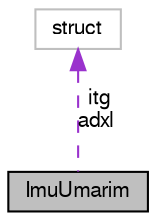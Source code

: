 digraph "ImuUmarim"
{
  edge [fontname="FreeSans",fontsize="10",labelfontname="FreeSans",labelfontsize="10"];
  node [fontname="FreeSans",fontsize="10",shape=record];
  Node1 [label="ImuUmarim",height=0.2,width=0.4,color="black", fillcolor="grey75", style="filled", fontcolor="black"];
  Node2 -> Node1 [dir="back",color="darkorchid3",fontsize="10",style="dashed",label=" itg\nadxl" ,fontname="FreeSans"];
  Node2 [label="struct",height=0.2,width=0.4,color="grey75", fillcolor="white", style="filled"];
}
